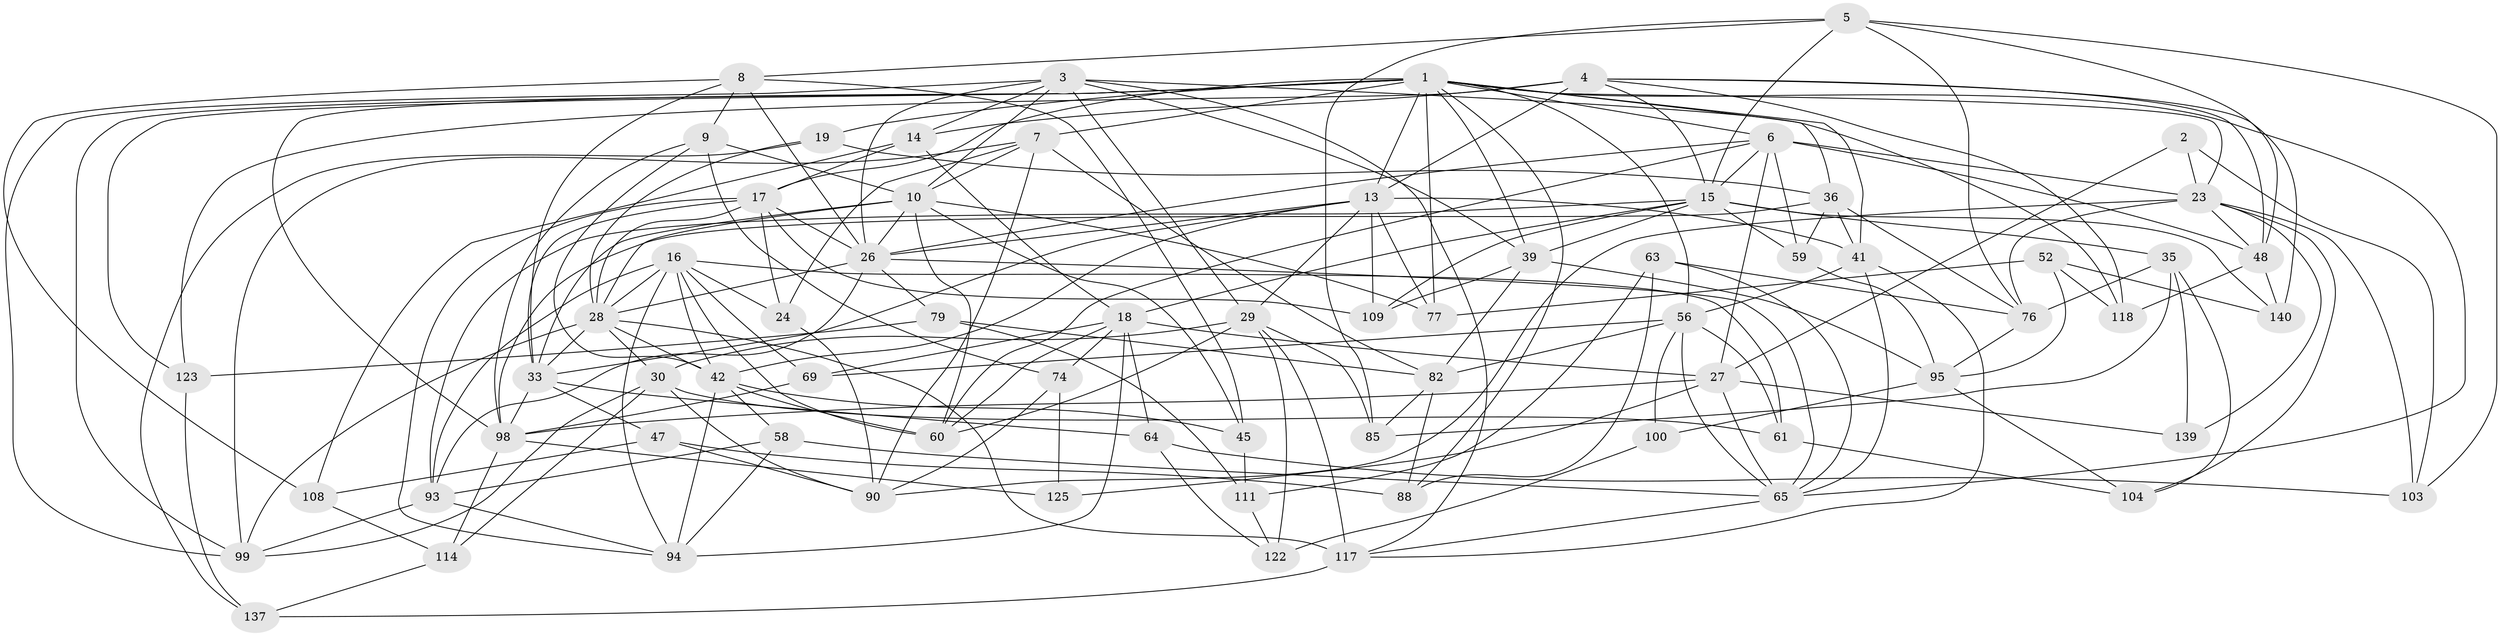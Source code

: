 // original degree distribution, {4: 1.0}
// Generated by graph-tools (version 1.1) at 2025/16/03/09/25 04:16:17]
// undirected, 71 vertices, 205 edges
graph export_dot {
graph [start="1"]
  node [color=gray90,style=filled];
  1 [super="+11+21+83+78"];
  2;
  3 [super="+66+38"];
  4 [super="+20+22"];
  5 [super="+55"];
  6 [super="+127+12"];
  7 [super="+132"];
  8 [super="+75"];
  9 [super="+119"];
  10 [super="+31+43"];
  13 [super="+70+73"];
  14 [super="+136"];
  15 [super="+34+113"];
  16 [super="+50"];
  17 [super="+32"];
  18 [super="+40+80"];
  19;
  23 [super="+130+71+25"];
  24;
  26 [super="+126+134"];
  27 [super="+121+120"];
  28 [super="+49+37"];
  29 [super="+68"];
  30 [super="+72"];
  33 [super="+54+124"];
  35 [super="+44"];
  36 [super="+107"];
  39 [super="+128"];
  41 [super="+53"];
  42 [super="+46"];
  45;
  47;
  48 [super="+86"];
  52;
  56 [super="+62+142"];
  58;
  59;
  60 [super="+67"];
  61;
  63;
  64;
  65 [super="+116+92"];
  69;
  74;
  76 [super="+97"];
  77;
  79;
  82 [super="+87"];
  85;
  88;
  90 [super="+133"];
  93 [super="+106"];
  94 [super="+96"];
  95 [super="+101"];
  98 [super="+112+102"];
  99 [super="+131"];
  100;
  103;
  104;
  108;
  109;
  111;
  114;
  117 [super="+138"];
  118;
  122;
  123;
  125;
  137;
  139;
  140;
  1 -- 98;
  1 -- 99;
  1 -- 39;
  1 -- 41;
  1 -- 88;
  1 -- 123;
  1 -- 19;
  1 -- 77;
  1 -- 56;
  1 -- 36;
  1 -- 13;
  1 -- 17;
  1 -- 7;
  1 -- 65;
  1 -- 6;
  1 -- 23;
  2 -- 103;
  2 -- 27;
  2 -- 23 [weight=2];
  3 -- 118;
  3 -- 14;
  3 -- 99;
  3 -- 39;
  3 -- 26;
  3 -- 117;
  3 -- 10;
  3 -- 29;
  4 -- 14 [weight=2];
  4 -- 48;
  4 -- 123;
  4 -- 118;
  4 -- 140;
  4 -- 13;
  4 -- 15;
  5 -- 103;
  5 -- 76;
  5 -- 48;
  5 -- 8;
  5 -- 85;
  5 -- 15;
  6 -- 48;
  6 -- 27;
  6 -- 59;
  6 -- 60;
  6 -- 26;
  6 -- 23;
  6 -- 15;
  7 -- 99;
  7 -- 10;
  7 -- 90;
  7 -- 24;
  7 -- 82;
  8 -- 9;
  8 -- 108;
  8 -- 45;
  8 -- 33;
  8 -- 26;
  9 -- 74;
  9 -- 98;
  9 -- 42;
  9 -- 10 [weight=2];
  10 -- 77;
  10 -- 60;
  10 -- 26;
  10 -- 33;
  10 -- 45;
  10 -- 28;
  13 -- 77;
  13 -- 109;
  13 -- 29 [weight=2];
  13 -- 42;
  13 -- 41;
  13 -- 26;
  13 -- 33;
  14 -- 17;
  14 -- 18;
  14 -- 108;
  15 -- 18;
  15 -- 109;
  15 -- 35;
  15 -- 39;
  15 -- 59;
  15 -- 140;
  15 -- 93;
  16 -- 24;
  16 -- 42;
  16 -- 93;
  16 -- 69;
  16 -- 60;
  16 -- 61;
  16 -- 94;
  16 -- 28;
  17 -- 94;
  17 -- 33;
  17 -- 24;
  17 -- 26;
  17 -- 109;
  17 -- 28;
  18 -- 94;
  18 -- 27;
  18 -- 74;
  18 -- 64;
  18 -- 69;
  18 -- 60;
  19 -- 137;
  19 -- 28;
  19 -- 36;
  23 -- 48;
  23 -- 103;
  23 -- 90;
  23 -- 139;
  23 -- 76;
  23 -- 104;
  24 -- 90;
  26 -- 93;
  26 -- 28;
  26 -- 79;
  26 -- 65;
  27 -- 125 [weight=2];
  27 -- 139;
  27 -- 98;
  27 -- 65;
  28 -- 33;
  28 -- 117;
  28 -- 30;
  28 -- 99;
  28 -- 42;
  29 -- 122;
  29 -- 85;
  29 -- 117;
  29 -- 30;
  29 -- 60;
  30 -- 90;
  30 -- 114;
  30 -- 99;
  30 -- 61;
  33 -- 98;
  33 -- 64;
  33 -- 47;
  35 -- 104;
  35 -- 139 [weight=2];
  35 -- 85;
  35 -- 76;
  36 -- 76;
  36 -- 59;
  36 -- 41;
  36 -- 98;
  39 -- 95;
  39 -- 82;
  39 -- 109;
  41 -- 65;
  41 -- 117;
  41 -- 56;
  42 -- 45;
  42 -- 58;
  42 -- 94;
  42 -- 60;
  45 -- 111;
  47 -- 108;
  47 -- 88;
  47 -- 90;
  48 -- 140;
  48 -- 118;
  52 -- 140;
  52 -- 95;
  52 -- 77;
  52 -- 118;
  56 -- 100 [weight=2];
  56 -- 69;
  56 -- 61;
  56 -- 82;
  56 -- 65;
  58 -- 94;
  58 -- 93;
  58 -- 65;
  59 -- 95;
  61 -- 104;
  63 -- 111;
  63 -- 88;
  63 -- 65;
  63 -- 76;
  64 -- 122;
  64 -- 103;
  65 -- 117;
  69 -- 98;
  74 -- 125;
  74 -- 90;
  76 -- 95;
  79 -- 123;
  79 -- 111;
  79 -- 82;
  82 -- 85;
  82 -- 88;
  93 -- 94;
  93 -- 99;
  95 -- 104;
  95 -- 100;
  98 -- 125;
  98 -- 114;
  100 -- 122;
  108 -- 114;
  111 -- 122;
  114 -- 137;
  117 -- 137;
  123 -- 137;
}

